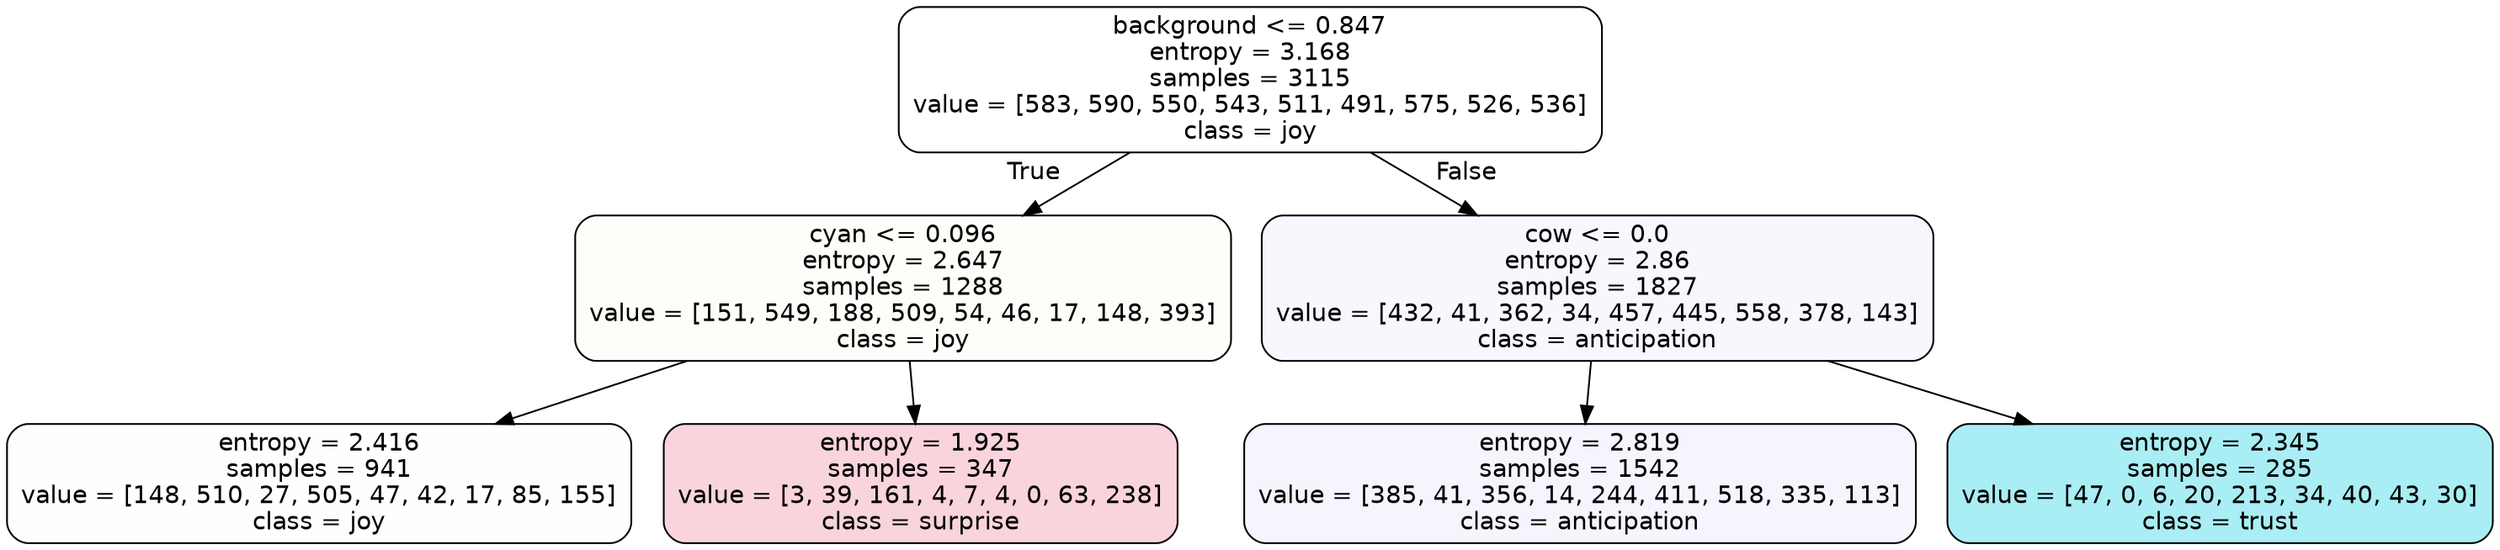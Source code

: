 digraph Tree {
node [shape=box, style="filled, rounded", color="black", fontname=helvetica] ;
edge [fontname=helvetica] ;
0 [label="background <= 0.847\nentropy = 3.168\nsamples = 3115\nvalue = [583, 590, 550, 543, 511, 491, 575, 526, 536]\nclass = joy", fillcolor="#d7e53900"] ;
1 [label="cyan <= 0.096\nentropy = 2.647\nsamples = 1288\nvalue = [151, 549, 188, 509, 54, 46, 17, 148, 393]\nclass = joy", fillcolor="#d7e53907"] ;
0 -> 1 [labeldistance=2.5, labelangle=45, headlabel="True"] ;
2 [label="entropy = 2.416\nsamples = 941\nvalue = [148, 510, 27, 505, 47, 42, 17, 85, 155]\nclass = joy", fillcolor="#d7e53901"] ;
1 -> 2 ;
3 [label="entropy = 1.925\nsamples = 347\nvalue = [3, 39, 161, 4, 7, 4, 0, 63, 238]\nclass = surprise", fillcolor="#e5396437"] ;
1 -> 3 ;
4 [label="cow <= 0.0\nentropy = 2.86\nsamples = 1827\nvalue = [432, 41, 362, 34, 457, 445, 558, 378, 143]\nclass = anticipation", fillcolor="#8139e50b"] ;
0 -> 4 [labeldistance=2.5, labelangle=-45, headlabel="False"] ;
5 [label="entropy = 2.819\nsamples = 1542\nvalue = [385, 41, 356, 14, 244, 411, 518, 335, 113]\nclass = anticipation", fillcolor="#8139e50e"] ;
4 -> 5 ;
6 [label="entropy = 2.345\nsamples = 285\nvalue = [47, 0, 6, 20, 213, 34, 40, 43, 30]\nclass = trust", fillcolor="#39d7e56e"] ;
4 -> 6 ;
}